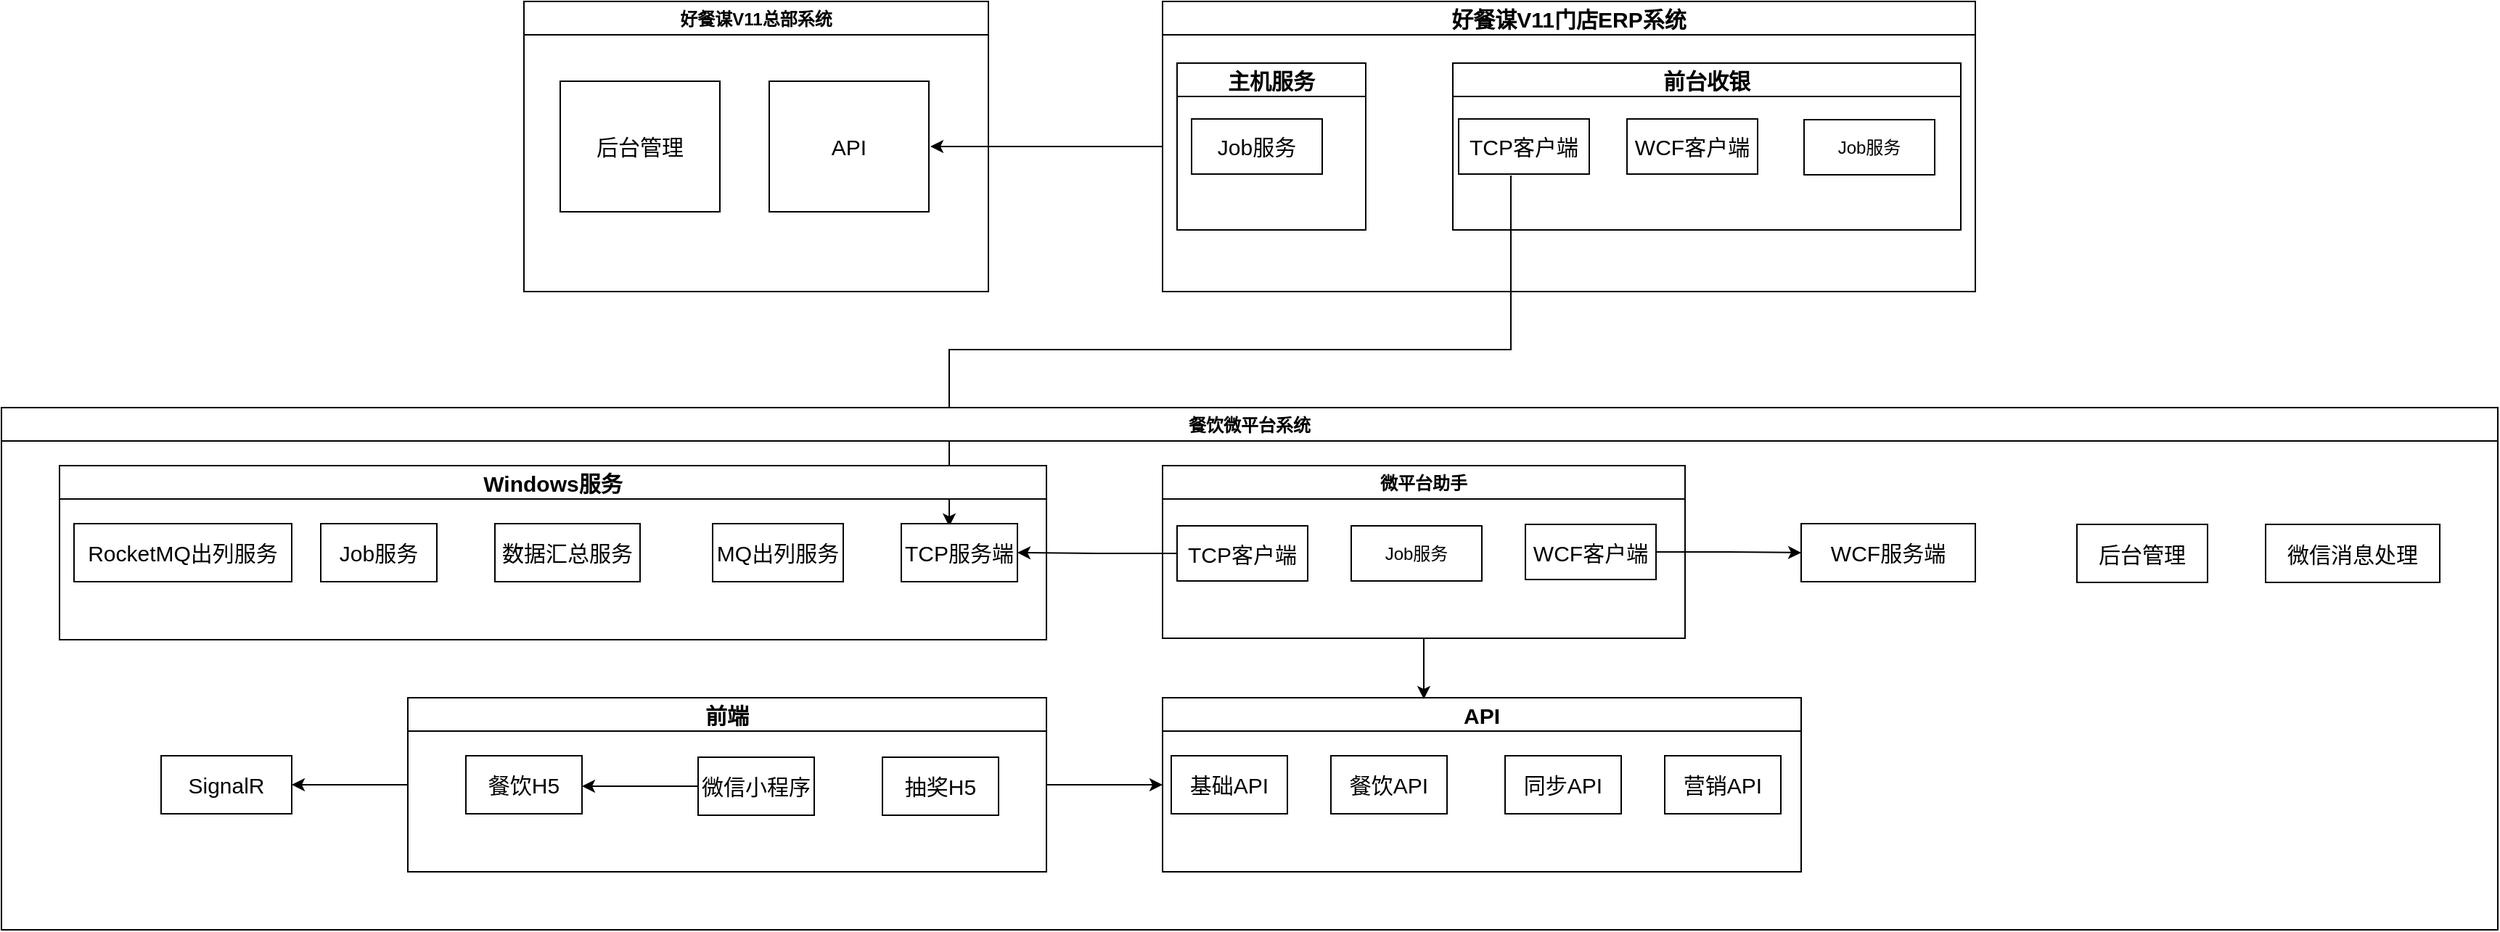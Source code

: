 <mxfile version="14.6.10" type="github">
  <diagram id="wFE0QG_FPsp0jaGvCLVb" name="Page-1">
    <mxGraphModel dx="1822" dy="794" grid="1" gridSize="10" guides="1" tooltips="1" connect="1" arrows="1" fold="1" page="0" pageScale="1" pageWidth="850" pageHeight="1100" math="0" shadow="0">
      <root>
        <mxCell id="0" />
        <mxCell id="1" parent="0" />
        <mxCell id="yn--MAGcJ2VL24peUoGt-65" value="" style="edgeStyle=none;rounded=0;jumpStyle=sharp;orthogonalLoop=1;jettySize=auto;html=1;fontSize=15;startArrow=none;startFill=0;endArrow=classic;endFill=1;" parent="1" source="yn--MAGcJ2VL24peUoGt-6" edge="1">
          <mxGeometry relative="1" as="geometry">
            <mxPoint x="560" y="139" as="targetPoint" />
          </mxGeometry>
        </mxCell>
        <mxCell id="yn--MAGcJ2VL24peUoGt-66" value="" style="edgeStyle=none;rounded=0;jumpStyle=sharp;orthogonalLoop=1;jettySize=auto;html=1;fontSize=15;startArrow=none;startFill=0;endArrow=classic;endFill=1;entryX=0.413;entryY=0.05;entryDx=0;entryDy=0;entryPerimeter=0;" parent="1" target="yn--MAGcJ2VL24peUoGt-24" edge="1">
          <mxGeometry relative="1" as="geometry">
            <mxPoint x="1000" y="319" as="targetPoint" />
            <mxPoint x="960" y="159" as="sourcePoint" />
            <Array as="points">
              <mxPoint x="960" y="279" />
              <mxPoint x="573" y="279" />
            </Array>
          </mxGeometry>
        </mxCell>
        <mxCell id="yn--MAGcJ2VL24peUoGt-6" value="好餐谋V11门店ERP系统" style="swimlane;fontSize=15;" parent="1" vertex="1">
          <mxGeometry x="720" y="39" width="560" height="200" as="geometry">
            <mxRectangle width="160" height="23" as="alternateBounds" />
          </mxGeometry>
        </mxCell>
        <mxCell id="yn--MAGcJ2VL24peUoGt-11" value="前台收银" style="swimlane;fontSize=15;" parent="yn--MAGcJ2VL24peUoGt-6" vertex="1">
          <mxGeometry x="200" y="42.5" width="350" height="115" as="geometry">
            <mxRectangle x="200" y="42.5" width="90" height="23" as="alternateBounds" />
          </mxGeometry>
        </mxCell>
        <mxCell id="yn--MAGcJ2VL24peUoGt-12" value="TCP客户端" style="whiteSpace=wrap;html=1;fontSize=15;" parent="yn--MAGcJ2VL24peUoGt-11" vertex="1">
          <mxGeometry x="4" y="38.5" width="90" height="38" as="geometry" />
        </mxCell>
        <mxCell id="yn--MAGcJ2VL24peUoGt-13" value="WCF客户端" style="whiteSpace=wrap;html=1;fontSize=15;" parent="yn--MAGcJ2VL24peUoGt-11" vertex="1">
          <mxGeometry x="120" y="38.5" width="90" height="38" as="geometry" />
        </mxCell>
        <mxCell id="yn--MAGcJ2VL24peUoGt-14" value="Job服务" style="whiteSpace=wrap;html=1;" parent="yn--MAGcJ2VL24peUoGt-11" vertex="1">
          <mxGeometry x="242" y="39" width="90" height="38" as="geometry" />
        </mxCell>
        <mxCell id="yn--MAGcJ2VL24peUoGt-15" value="主机服务" style="swimlane;fontSize=15;" parent="yn--MAGcJ2VL24peUoGt-6" vertex="1">
          <mxGeometry x="10" y="42.5" width="130" height="115" as="geometry">
            <mxRectangle x="10" y="42.5" width="90" height="23" as="alternateBounds" />
          </mxGeometry>
        </mxCell>
        <mxCell id="yn--MAGcJ2VL24peUoGt-16" value="Job服务" style="rounded=0;whiteSpace=wrap;html=1;fontSize=15;" parent="yn--MAGcJ2VL24peUoGt-15" vertex="1">
          <mxGeometry x="10" y="38.5" width="90" height="38" as="geometry" />
        </mxCell>
        <mxCell id="yn--MAGcJ2VL24peUoGt-7" value="好餐谋V11总部系统" style="swimlane;" parent="1" vertex="1">
          <mxGeometry x="280" y="39" width="320" height="200" as="geometry" />
        </mxCell>
        <mxCell id="yn--MAGcJ2VL24peUoGt-17" value="后台管理" style="whiteSpace=wrap;html=1;fontSize=15;" parent="yn--MAGcJ2VL24peUoGt-7" vertex="1">
          <mxGeometry x="25" y="55" width="110" height="90" as="geometry" />
        </mxCell>
        <mxCell id="yn--MAGcJ2VL24peUoGt-18" value="API" style="whiteSpace=wrap;html=1;fontSize=15;" parent="yn--MAGcJ2VL24peUoGt-7" vertex="1">
          <mxGeometry x="169" y="55" width="110" height="90" as="geometry" />
        </mxCell>
        <mxCell id="yn--MAGcJ2VL24peUoGt-8" value="餐饮微平台系统" style="swimlane;" parent="1" vertex="1">
          <mxGeometry x="-80" y="319" width="1720" height="360" as="geometry" />
        </mxCell>
        <mxCell id="yn--MAGcJ2VL24peUoGt-19" value="API" style="swimlane;fontSize=15;" parent="yn--MAGcJ2VL24peUoGt-8" vertex="1">
          <mxGeometry x="800" y="200" width="440" height="120" as="geometry" />
        </mxCell>
        <mxCell id="yn--MAGcJ2VL24peUoGt-20" value="基础API" style="rounded=0;whiteSpace=wrap;html=1;fontSize=15;" parent="yn--MAGcJ2VL24peUoGt-19" vertex="1">
          <mxGeometry x="6" y="40" width="80" height="40" as="geometry" />
        </mxCell>
        <mxCell id="yn--MAGcJ2VL24peUoGt-21" value="餐饮API" style="rounded=0;whiteSpace=wrap;html=1;fontSize=15;" parent="yn--MAGcJ2VL24peUoGt-19" vertex="1">
          <mxGeometry x="116" y="40" width="80" height="40" as="geometry" />
        </mxCell>
        <mxCell id="yn--MAGcJ2VL24peUoGt-22" value="同步API" style="rounded=0;whiteSpace=wrap;html=1;fontSize=15;" parent="yn--MAGcJ2VL24peUoGt-19" vertex="1">
          <mxGeometry x="236" y="40" width="80" height="40" as="geometry" />
        </mxCell>
        <mxCell id="yn--MAGcJ2VL24peUoGt-23" value="营销API" style="rounded=0;whiteSpace=wrap;html=1;fontSize=15;" parent="yn--MAGcJ2VL24peUoGt-19" vertex="1">
          <mxGeometry x="346" y="40" width="80" height="40" as="geometry" />
        </mxCell>
        <mxCell id="yn--MAGcJ2VL24peUoGt-29" value="Windows服务" style="swimlane;fontSize=15;" parent="yn--MAGcJ2VL24peUoGt-8" vertex="1">
          <mxGeometry x="40" y="40" width="680" height="120" as="geometry" />
        </mxCell>
        <mxCell id="yn--MAGcJ2VL24peUoGt-24" value="TCP服务端" style="rounded=0;whiteSpace=wrap;html=1;fontSize=15;" parent="yn--MAGcJ2VL24peUoGt-29" vertex="1">
          <mxGeometry x="580" y="40" width="80" height="40" as="geometry" />
        </mxCell>
        <mxCell id="yn--MAGcJ2VL24peUoGt-25" value="Job服务" style="rounded=0;whiteSpace=wrap;html=1;fontSize=15;" parent="yn--MAGcJ2VL24peUoGt-29" vertex="1">
          <mxGeometry x="180" y="40" width="80" height="40" as="geometry" />
        </mxCell>
        <mxCell id="yn--MAGcJ2VL24peUoGt-26" value="数据汇总服务" style="rounded=0;whiteSpace=wrap;html=1;fontSize=15;" parent="yn--MAGcJ2VL24peUoGt-29" vertex="1">
          <mxGeometry x="300" y="40" width="100" height="40" as="geometry" />
        </mxCell>
        <mxCell id="yn--MAGcJ2VL24peUoGt-27" value="MQ出列服务" style="rounded=0;whiteSpace=wrap;html=1;fontSize=15;" parent="yn--MAGcJ2VL24peUoGt-29" vertex="1">
          <mxGeometry x="450" y="40" width="90" height="40" as="geometry" />
        </mxCell>
        <mxCell id="yn--MAGcJ2VL24peUoGt-28" value="RocketMQ出列服务" style="rounded=0;whiteSpace=wrap;html=1;fontSize=15;" parent="yn--MAGcJ2VL24peUoGt-29" vertex="1">
          <mxGeometry x="10" y="40" width="150" height="40" as="geometry" />
        </mxCell>
        <mxCell id="yn--MAGcJ2VL24peUoGt-30" value="WCF服务端" style="rounded=0;whiteSpace=wrap;html=1;fontSize=15;" parent="yn--MAGcJ2VL24peUoGt-8" vertex="1">
          <mxGeometry x="1240" y="80" width="120" height="40" as="geometry" />
        </mxCell>
        <mxCell id="yn--MAGcJ2VL24peUoGt-34" value="后台管理" style="rounded=0;whiteSpace=wrap;html=1;fontSize=15;" parent="yn--MAGcJ2VL24peUoGt-8" vertex="1">
          <mxGeometry x="1430" y="80.5" width="90" height="40" as="geometry" />
        </mxCell>
        <mxCell id="yn--MAGcJ2VL24peUoGt-59" value="" style="edgeStyle=none;rounded=0;jumpStyle=sharp;orthogonalLoop=1;jettySize=auto;html=1;fontSize=15;startArrow=none;startFill=0;endArrow=classic;endFill=1;" parent="yn--MAGcJ2VL24peUoGt-8" source="yn--MAGcJ2VL24peUoGt-35" edge="1">
          <mxGeometry relative="1" as="geometry">
            <mxPoint x="800" y="260" as="targetPoint" />
          </mxGeometry>
        </mxCell>
        <mxCell id="yn--MAGcJ2VL24peUoGt-60" value="" style="edgeStyle=none;rounded=0;jumpStyle=sharp;orthogonalLoop=1;jettySize=auto;html=1;fontSize=15;startArrow=none;startFill=0;endArrow=classic;endFill=1;" parent="yn--MAGcJ2VL24peUoGt-8" source="yn--MAGcJ2VL24peUoGt-35" edge="1">
          <mxGeometry relative="1" as="geometry">
            <mxPoint x="200" y="260" as="targetPoint" />
          </mxGeometry>
        </mxCell>
        <mxCell id="yn--MAGcJ2VL24peUoGt-35" value="前端" style="swimlane;fontSize=15;" parent="yn--MAGcJ2VL24peUoGt-8" vertex="1">
          <mxGeometry x="280" y="200" width="440" height="120" as="geometry" />
        </mxCell>
        <mxCell id="yn--MAGcJ2VL24peUoGt-37" value="餐饮H5" style="rounded=0;whiteSpace=wrap;html=1;fontSize=15;" parent="yn--MAGcJ2VL24peUoGt-35" vertex="1">
          <mxGeometry x="40" y="40" width="80" height="40" as="geometry" />
        </mxCell>
        <mxCell id="yn--MAGcJ2VL24peUoGt-45" value="" style="edgeStyle=none;rounded=0;jumpStyle=sharp;orthogonalLoop=1;jettySize=auto;html=1;fontSize=15;startArrow=none;startFill=0;endArrow=classic;endFill=1;" parent="yn--MAGcJ2VL24peUoGt-35" source="yn--MAGcJ2VL24peUoGt-38" edge="1">
          <mxGeometry relative="1" as="geometry">
            <mxPoint x="120" y="61" as="targetPoint" />
          </mxGeometry>
        </mxCell>
        <mxCell id="yn--MAGcJ2VL24peUoGt-38" value="微信小程序" style="rounded=0;whiteSpace=wrap;html=1;fontSize=15;aspect=fixed;" parent="yn--MAGcJ2VL24peUoGt-35" vertex="1">
          <mxGeometry x="200" y="41" width="80" height="40" as="geometry" />
        </mxCell>
        <mxCell id="yn--MAGcJ2VL24peUoGt-47" value="抽奖H5" style="rounded=0;whiteSpace=wrap;html=1;fontSize=15;" parent="yn--MAGcJ2VL24peUoGt-35" vertex="1">
          <mxGeometry x="327" y="41" width="80" height="40" as="geometry" />
        </mxCell>
        <mxCell id="yn--MAGcJ2VL24peUoGt-54" value="SignalR" style="rounded=0;whiteSpace=wrap;html=1;fontSize=15;" parent="yn--MAGcJ2VL24peUoGt-8" vertex="1">
          <mxGeometry x="110" y="240" width="90" height="40" as="geometry" />
        </mxCell>
        <mxCell id="yn--MAGcJ2VL24peUoGt-57" value="微信消息处理" style="rounded=0;whiteSpace=wrap;html=1;fontSize=15;" parent="yn--MAGcJ2VL24peUoGt-8" vertex="1">
          <mxGeometry x="1560" y="80.5" width="120" height="40" as="geometry" />
        </mxCell>
        <mxCell id="IE53Mco8HkDT1VGdRrch-7" value="" style="edgeStyle=orthogonalEdgeStyle;rounded=0;orthogonalLoop=1;jettySize=auto;html=1;" edge="1" parent="yn--MAGcJ2VL24peUoGt-8" source="IE53Mco8HkDT1VGdRrch-1">
          <mxGeometry relative="1" as="geometry">
            <mxPoint x="980" y="201" as="targetPoint" />
          </mxGeometry>
        </mxCell>
        <mxCell id="IE53Mco8HkDT1VGdRrch-1" value="微平台助手" style="swimlane;" vertex="1" parent="yn--MAGcJ2VL24peUoGt-8">
          <mxGeometry x="800" y="40" width="360" height="119" as="geometry" />
        </mxCell>
        <mxCell id="IE53Mco8HkDT1VGdRrch-2" value="TCP客户端" style="whiteSpace=wrap;html=1;fontSize=15;" vertex="1" parent="IE53Mco8HkDT1VGdRrch-1">
          <mxGeometry x="10" y="41.5" width="90" height="38" as="geometry" />
        </mxCell>
        <mxCell id="IE53Mco8HkDT1VGdRrch-3" value="WCF客户端" style="whiteSpace=wrap;html=1;fontSize=15;" vertex="1" parent="IE53Mco8HkDT1VGdRrch-1">
          <mxGeometry x="250" y="40.5" width="90" height="38" as="geometry" />
        </mxCell>
        <mxCell id="IE53Mco8HkDT1VGdRrch-4" value="Job服务" style="whiteSpace=wrap;html=1;" vertex="1" parent="IE53Mco8HkDT1VGdRrch-1">
          <mxGeometry x="130" y="41.5" width="90" height="38" as="geometry" />
        </mxCell>
        <mxCell id="IE53Mco8HkDT1VGdRrch-5" value="" style="edgeStyle=orthogonalEdgeStyle;rounded=0;orthogonalLoop=1;jettySize=auto;html=1;entryX=1;entryY=0.5;entryDx=0;entryDy=0;" edge="1" parent="yn--MAGcJ2VL24peUoGt-8" source="IE53Mco8HkDT1VGdRrch-2" target="yn--MAGcJ2VL24peUoGt-24">
          <mxGeometry relative="1" as="geometry">
            <mxPoint x="730" y="100.5" as="targetPoint" />
          </mxGeometry>
        </mxCell>
        <mxCell id="IE53Mco8HkDT1VGdRrch-6" value="" style="edgeStyle=orthogonalEdgeStyle;rounded=0;orthogonalLoop=1;jettySize=auto;html=1;entryX=0;entryY=0.5;entryDx=0;entryDy=0;" edge="1" parent="yn--MAGcJ2VL24peUoGt-8" source="IE53Mco8HkDT1VGdRrch-3" target="yn--MAGcJ2VL24peUoGt-30">
          <mxGeometry relative="1" as="geometry">
            <mxPoint x="1230" y="100" as="targetPoint" />
          </mxGeometry>
        </mxCell>
      </root>
    </mxGraphModel>
  </diagram>
</mxfile>
